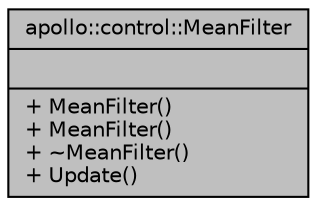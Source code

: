 digraph "apollo::control::MeanFilter"
{
  edge [fontname="Helvetica",fontsize="10",labelfontname="Helvetica",labelfontsize="10"];
  node [fontname="Helvetica",fontsize="10",shape=record];
  Node1 [label="{apollo::control::MeanFilter\n||+ MeanFilter()\l+ MeanFilter()\l+ ~MeanFilter()\l+ Update()\l}",height=0.2,width=0.4,color="black", fillcolor="grey75", style="filled" fontcolor="black"];
}
